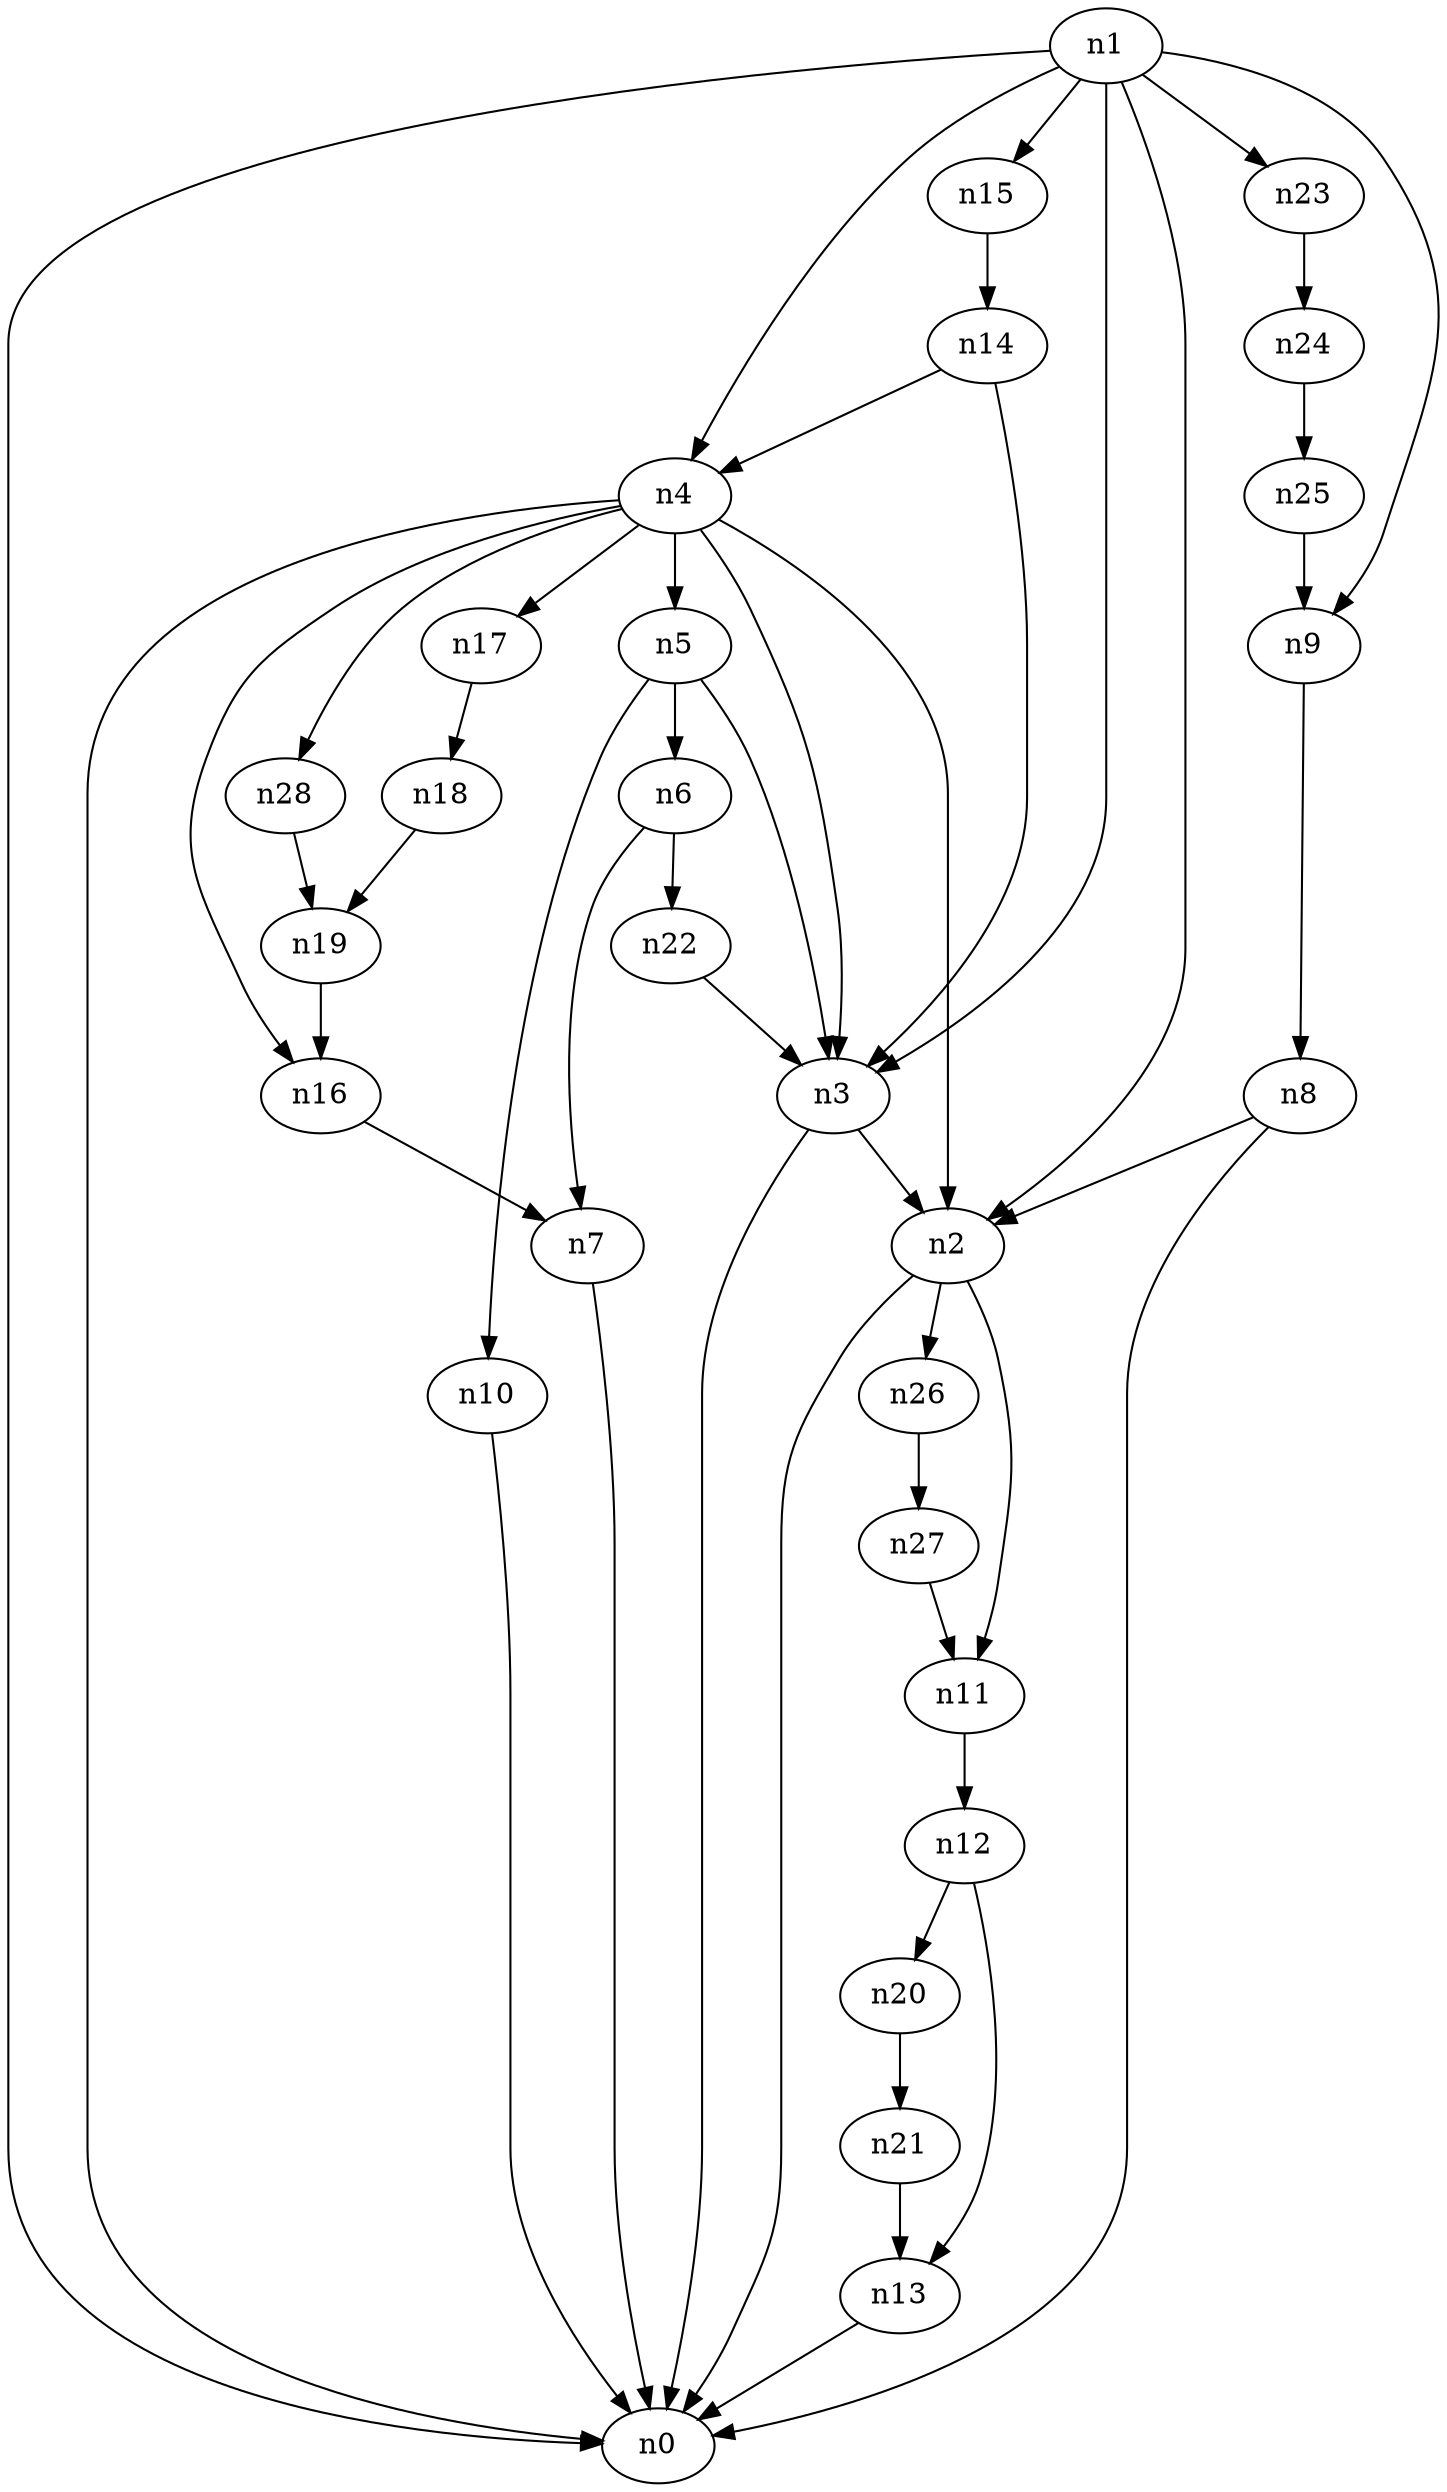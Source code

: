 digraph G {
	n1 -> n0	 [_graphml_id=e0];
	n1 -> n2	 [_graphml_id=e1];
	n1 -> n3	 [_graphml_id=e6];
	n1 -> n4	 [_graphml_id=e9];
	n1 -> n9	 [_graphml_id=e16];
	n1 -> n15	 [_graphml_id=e26];
	n1 -> n23	 [_graphml_id=e40];
	n2 -> n0	 [_graphml_id=e5];
	n2 -> n11	 [_graphml_id=e20];
	n2 -> n26	 [_graphml_id=e44];
	n3 -> n0	 [_graphml_id=e8];
	n3 -> n2	 [_graphml_id=e2];
	n4 -> n0	 [_graphml_id=e4];
	n4 -> n2	 [_graphml_id=e7];
	n4 -> n3	 [_graphml_id=e3];
	n4 -> n5	 [_graphml_id=e10];
	n4 -> n16	 [_graphml_id=e28];
	n4 -> n17	 [_graphml_id=e30];
	n4 -> n28	 [_graphml_id=e48];
	n5 -> n3	 [_graphml_id=e19];
	n5 -> n6	 [_graphml_id=e11];
	n5 -> n10	 [_graphml_id=e17];
	n6 -> n7	 [_graphml_id=e12];
	n6 -> n22	 [_graphml_id=e38];
	n7 -> n0	 [_graphml_id=e13];
	n8 -> n0	 [_graphml_id=e14];
	n8 -> n2	 [_graphml_id=e39];
	n9 -> n8	 [_graphml_id=e15];
	n10 -> n0	 [_graphml_id=e18];
	n11 -> n12	 [_graphml_id=e21];
	n12 -> n13	 [_graphml_id=e22];
	n12 -> n20	 [_graphml_id=e34];
	n13 -> n0	 [_graphml_id=e23];
	n14 -> n3	 [_graphml_id=e29];
	n14 -> n4	 [_graphml_id=e24];
	n15 -> n14	 [_graphml_id=e25];
	n16 -> n7	 [_graphml_id=e27];
	n17 -> n18	 [_graphml_id=e31];
	n18 -> n19	 [_graphml_id=e32];
	n19 -> n16	 [_graphml_id=e33];
	n20 -> n21	 [_graphml_id=e35];
	n21 -> n13	 [_graphml_id=e36];
	n22 -> n3	 [_graphml_id=e37];
	n23 -> n24	 [_graphml_id=e41];
	n24 -> n25	 [_graphml_id=e42];
	n25 -> n9	 [_graphml_id=e43];
	n26 -> n27	 [_graphml_id=e45];
	n27 -> n11	 [_graphml_id=e46];
	n28 -> n19	 [_graphml_id=e47];
}
